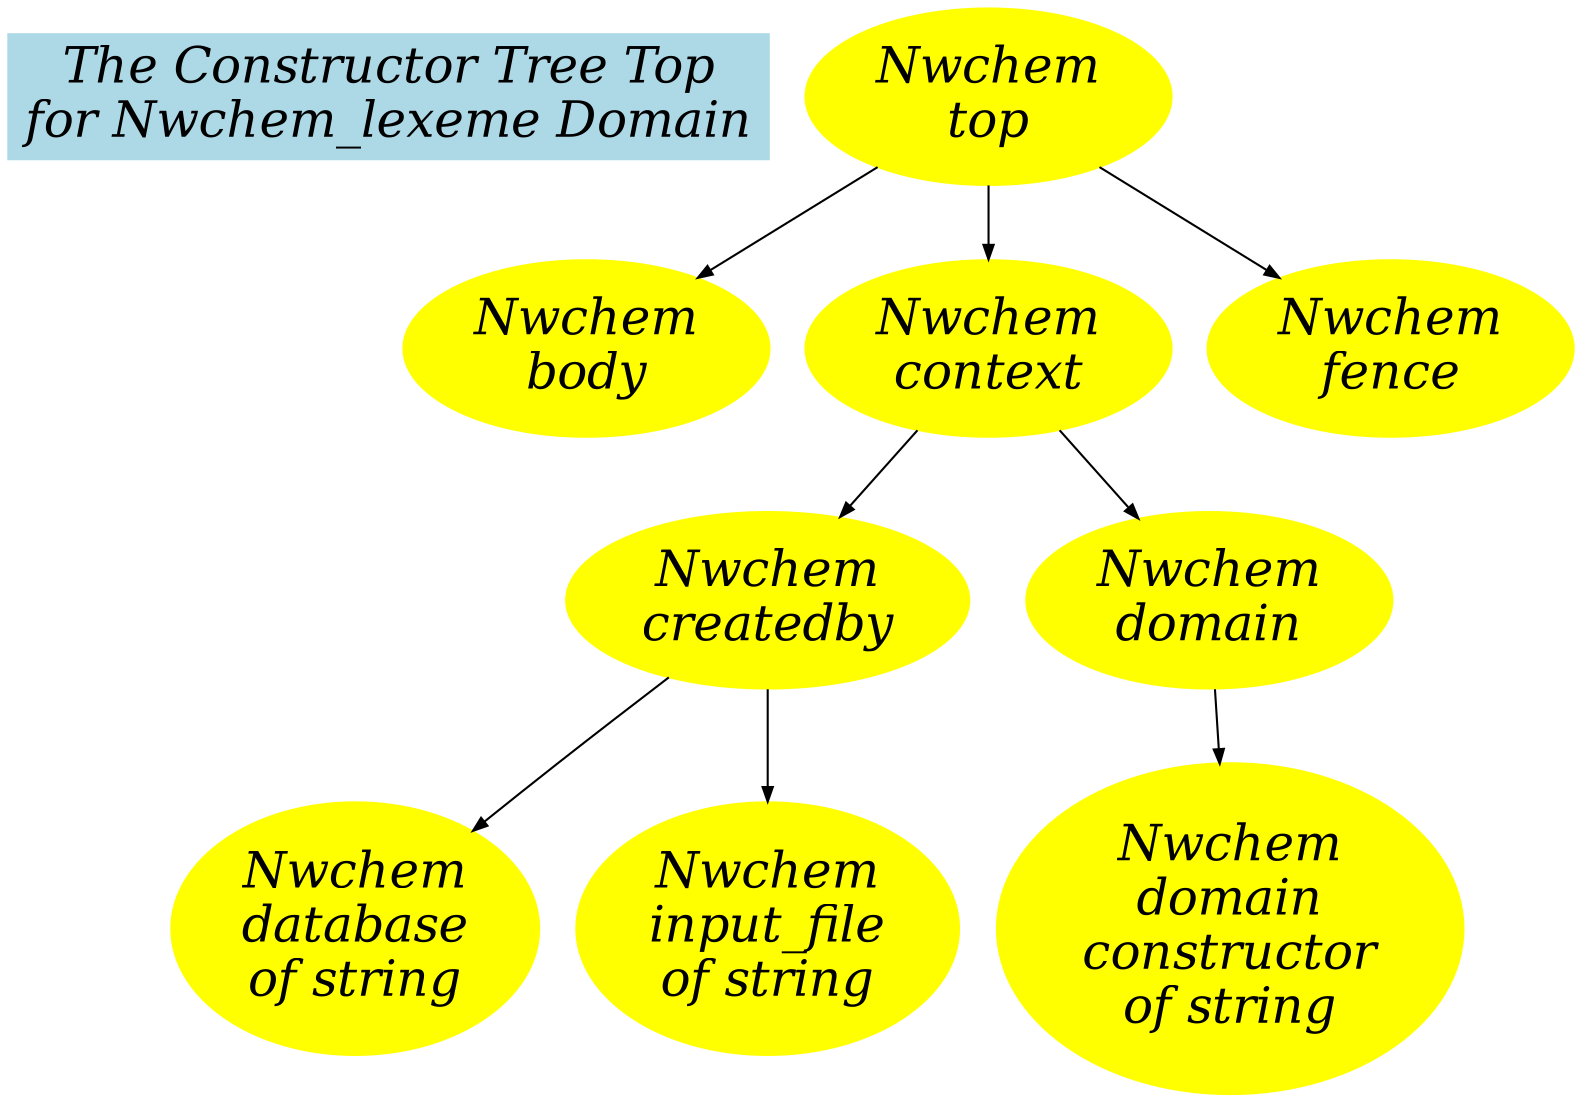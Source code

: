 digraph dgn_lexeme_top {
  size="14,14";
  node [color=yellow, style=filled, fontsize=24, fontname="Palatino-Italic", fontcolor=black];
  edge [fontname = "Bitstream Vera Sans" fontsize = 12 arrowsize="0.7" dir = down];

  Title [label = "The Constructor Tree Top\nfor Nwchem_lexeme Domain" shape="record" color=lightblue, style=filled];
  "Nwchem\ntop"        -> {"Nwchem\nbody"  "Nwchem\ncontext"   "Nwchem\nfence"};
  "Nwchem\ncontext"    -> {"Nwchem\ncreatedby" "Nwchem\ndomain"};
  "Nwchem\ndomain"     -> {"Nwchem\ndomain\nconstructor\nof string"};
  "Nwchem\ncreatedby"  -> {"Nwchem\ndatabase\nof string" "Nwchem\ninput_file\nof string"};
   }
